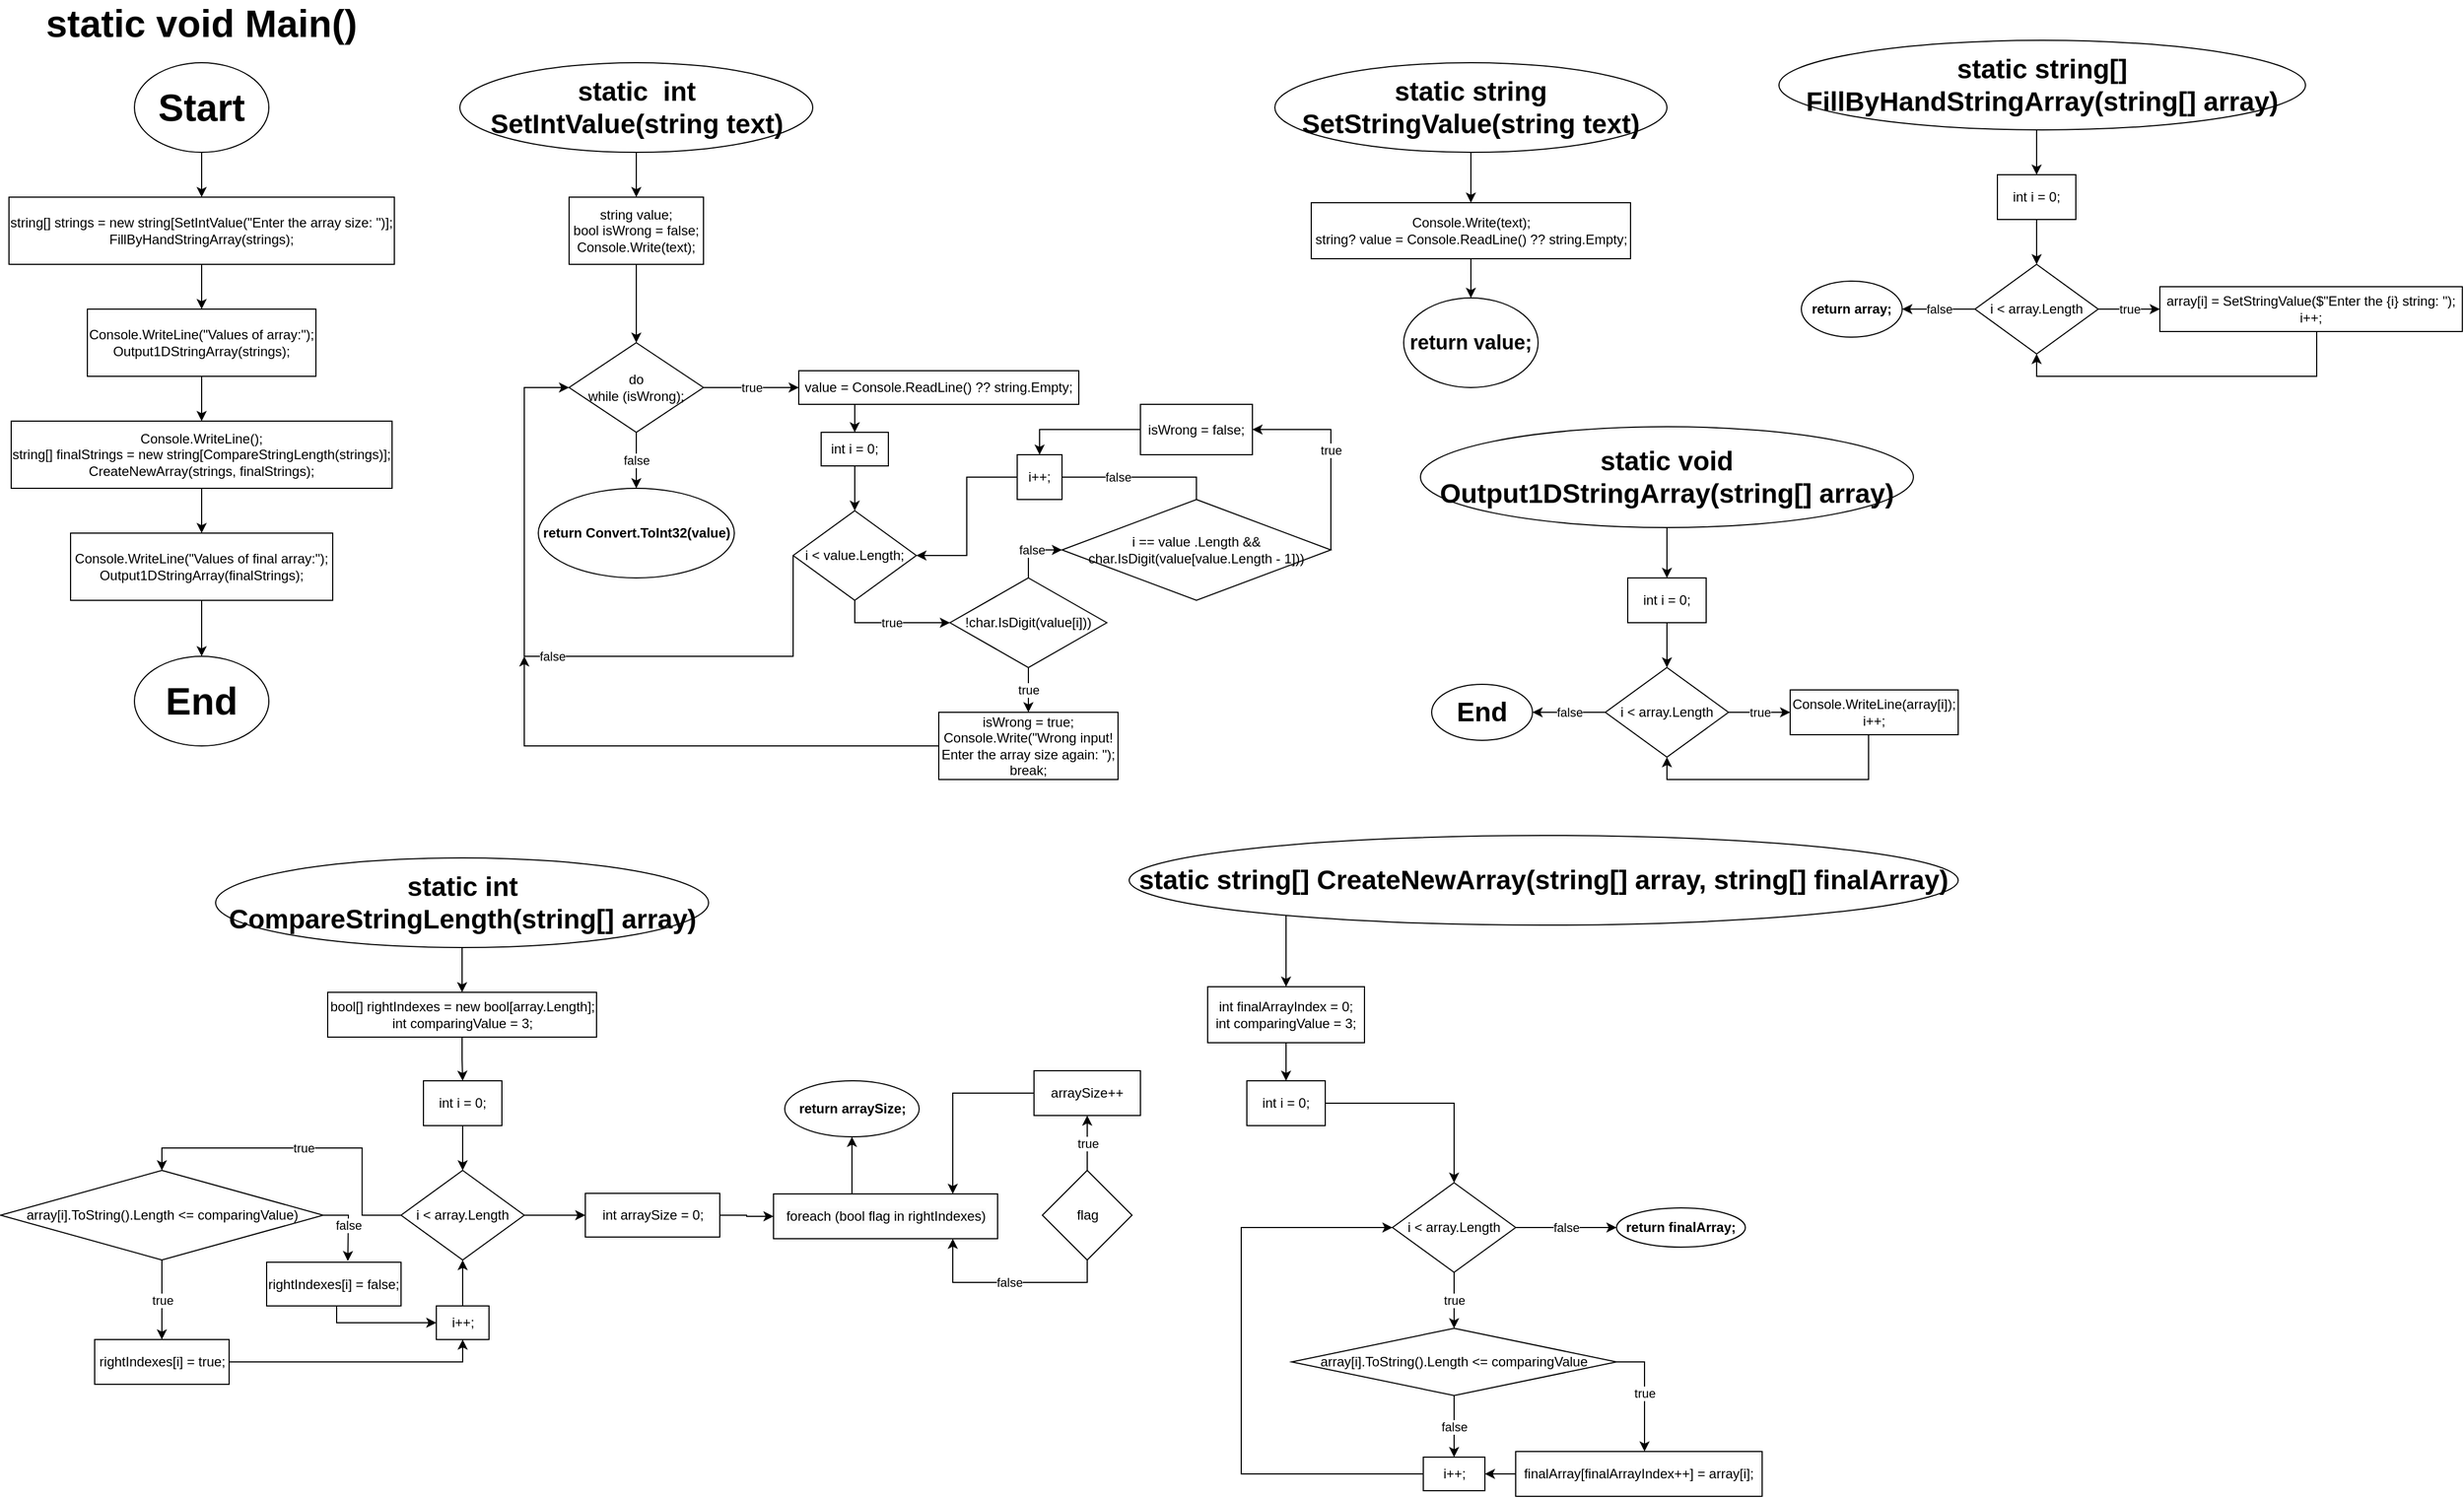 <mxfile version="21.5.0" type="device">
  <diagram name="Page-1" id="gDV8GcBE-WOlRZ-AjZRq">
    <mxGraphModel dx="780" dy="2044" grid="1" gridSize="10" guides="1" tooltips="1" connect="1" arrows="1" fold="1" page="1" pageScale="1" pageWidth="827" pageHeight="1169" math="0" shadow="0">
      <root>
        <mxCell id="0" />
        <mxCell id="1" parent="0" />
        <mxCell id="Oh4bKbvERFsYT3evitHO-1" value="&lt;font style=&quot;font-size: 34px;&quot;&gt;&lt;b&gt;End&lt;/b&gt;&lt;/font&gt;" style="ellipse;whiteSpace=wrap;html=1;" vertex="1" parent="1">
          <mxGeometry x="132" y="610" width="120" height="80" as="geometry" />
        </mxCell>
        <mxCell id="Oh4bKbvERFsYT3evitHO-8" value="" style="edgeStyle=orthogonalEdgeStyle;rounded=0;orthogonalLoop=1;jettySize=auto;html=1;" edge="1" parent="1" source="Oh4bKbvERFsYT3evitHO-2" target="Oh4bKbvERFsYT3evitHO-4">
          <mxGeometry relative="1" as="geometry" />
        </mxCell>
        <mxCell id="Oh4bKbvERFsYT3evitHO-2" value="&lt;font style=&quot;font-size: 34px;&quot;&gt;&lt;b&gt;Start&lt;/b&gt;&lt;/font&gt;" style="ellipse;whiteSpace=wrap;html=1;" vertex="1" parent="1">
          <mxGeometry x="132" y="80" width="120" height="80" as="geometry" />
        </mxCell>
        <mxCell id="Oh4bKbvERFsYT3evitHO-9" value="" style="edgeStyle=orthogonalEdgeStyle;rounded=0;orthogonalLoop=1;jettySize=auto;html=1;" edge="1" parent="1" source="Oh4bKbvERFsYT3evitHO-4" target="Oh4bKbvERFsYT3evitHO-7">
          <mxGeometry relative="1" as="geometry" />
        </mxCell>
        <mxCell id="Oh4bKbvERFsYT3evitHO-4" value="string[] strings = new string[SetIntValue(&quot;Enter the array size: &quot;)];&lt;br&gt;FillByHandStringArray(strings);" style="rounded=0;whiteSpace=wrap;html=1;" vertex="1" parent="1">
          <mxGeometry x="20" y="200" width="344" height="60" as="geometry" />
        </mxCell>
        <mxCell id="Oh4bKbvERFsYT3evitHO-12" value="" style="edgeStyle=orthogonalEdgeStyle;rounded=0;orthogonalLoop=1;jettySize=auto;html=1;" edge="1" parent="1" source="Oh4bKbvERFsYT3evitHO-5" target="Oh4bKbvERFsYT3evitHO-1">
          <mxGeometry relative="1" as="geometry" />
        </mxCell>
        <mxCell id="Oh4bKbvERFsYT3evitHO-5" value="Console.WriteLine(&quot;Values of final array:&quot;);&lt;br&gt;Output1DStringArray(finalStrings);" style="rounded=0;whiteSpace=wrap;html=1;" vertex="1" parent="1">
          <mxGeometry x="75" y="500" width="234" height="60" as="geometry" />
        </mxCell>
        <mxCell id="Oh4bKbvERFsYT3evitHO-11" value="" style="edgeStyle=orthogonalEdgeStyle;rounded=0;orthogonalLoop=1;jettySize=auto;html=1;" edge="1" parent="1" source="Oh4bKbvERFsYT3evitHO-6" target="Oh4bKbvERFsYT3evitHO-5">
          <mxGeometry relative="1" as="geometry" />
        </mxCell>
        <mxCell id="Oh4bKbvERFsYT3evitHO-6" value="Console.WriteLine();&lt;br&gt;string[] finalStrings = new string[CompareStringLength(strings)];&lt;br&gt;CreateNewArray(strings, finalStrings);" style="rounded=0;whiteSpace=wrap;html=1;" vertex="1" parent="1">
          <mxGeometry x="22" y="400" width="340" height="60" as="geometry" />
        </mxCell>
        <mxCell id="Oh4bKbvERFsYT3evitHO-10" value="" style="edgeStyle=orthogonalEdgeStyle;rounded=0;orthogonalLoop=1;jettySize=auto;html=1;" edge="1" parent="1" source="Oh4bKbvERFsYT3evitHO-7" target="Oh4bKbvERFsYT3evitHO-6">
          <mxGeometry relative="1" as="geometry" />
        </mxCell>
        <mxCell id="Oh4bKbvERFsYT3evitHO-7" value="Console.WriteLine(&quot;Values of array:&quot;);&lt;br&gt;Output1DStringArray(strings);" style="rounded=0;whiteSpace=wrap;html=1;" vertex="1" parent="1">
          <mxGeometry x="90" y="300" width="204" height="60" as="geometry" />
        </mxCell>
        <mxCell id="Oh4bKbvERFsYT3evitHO-17" value="&lt;font style=&quot;font-size: 34px;&quot;&gt;&lt;b&gt;static void Main()&lt;/b&gt;&lt;/font&gt;" style="text;html=1;strokeColor=none;fillColor=none;align=center;verticalAlign=middle;whiteSpace=wrap;rounded=0;" vertex="1" parent="1">
          <mxGeometry x="42" y="30" width="300" height="30" as="geometry" />
        </mxCell>
        <mxCell id="Oh4bKbvERFsYT3evitHO-19" value="&lt;b&gt;return Convert.ToInt32(value)&lt;/b&gt;" style="ellipse;whiteSpace=wrap;html=1;" vertex="1" parent="1">
          <mxGeometry x="492.5" y="460" width="175" height="80" as="geometry" />
        </mxCell>
        <mxCell id="Oh4bKbvERFsYT3evitHO-24" style="edgeStyle=orthogonalEdgeStyle;rounded=0;orthogonalLoop=1;jettySize=auto;html=1;" edge="1" parent="1" source="Oh4bKbvERFsYT3evitHO-20" target="Oh4bKbvERFsYT3evitHO-21">
          <mxGeometry relative="1" as="geometry">
            <Array as="points">
              <mxPoint x="580" y="170" />
              <mxPoint x="580" y="170" />
            </Array>
          </mxGeometry>
        </mxCell>
        <mxCell id="Oh4bKbvERFsYT3evitHO-20" value="&lt;b style=&quot;border-color: var(--border-color);&quot;&gt;&lt;font style=&quot;border-color: var(--border-color); font-size: 24px;&quot;&gt;static&amp;nbsp; int SetIntValue(string text)&lt;/font&gt;&lt;/b&gt;" style="ellipse;whiteSpace=wrap;html=1;" vertex="1" parent="1">
          <mxGeometry x="422.5" y="80" width="315" height="80" as="geometry" />
        </mxCell>
        <mxCell id="Oh4bKbvERFsYT3evitHO-25" value="" style="edgeStyle=orthogonalEdgeStyle;rounded=0;orthogonalLoop=1;jettySize=auto;html=1;" edge="1" parent="1" source="Oh4bKbvERFsYT3evitHO-21" target="Oh4bKbvERFsYT3evitHO-22">
          <mxGeometry relative="1" as="geometry" />
        </mxCell>
        <mxCell id="Oh4bKbvERFsYT3evitHO-21" value="string value;&lt;br&gt;bool isWrong = false;&lt;br&gt;Console.Write(text);" style="rounded=0;whiteSpace=wrap;html=1;" vertex="1" parent="1">
          <mxGeometry x="520" y="200" width="120" height="60" as="geometry" />
        </mxCell>
        <mxCell id="Oh4bKbvERFsYT3evitHO-26" value="false" style="edgeStyle=orthogonalEdgeStyle;rounded=0;orthogonalLoop=1;jettySize=auto;html=1;" edge="1" parent="1" source="Oh4bKbvERFsYT3evitHO-22" target="Oh4bKbvERFsYT3evitHO-19">
          <mxGeometry relative="1" as="geometry" />
        </mxCell>
        <mxCell id="Oh4bKbvERFsYT3evitHO-28" value="true" style="edgeStyle=orthogonalEdgeStyle;rounded=0;orthogonalLoop=1;jettySize=auto;html=1;" edge="1" parent="1" source="Oh4bKbvERFsYT3evitHO-22" target="Oh4bKbvERFsYT3evitHO-23">
          <mxGeometry relative="1" as="geometry" />
        </mxCell>
        <mxCell id="Oh4bKbvERFsYT3evitHO-22" value="do&lt;br&gt;while (isWrong);" style="rhombus;whiteSpace=wrap;html=1;" vertex="1" parent="1">
          <mxGeometry x="520" y="330" width="120" height="80" as="geometry" />
        </mxCell>
        <mxCell id="Oh4bKbvERFsYT3evitHO-33" style="edgeStyle=orthogonalEdgeStyle;rounded=0;orthogonalLoop=1;jettySize=auto;html=1;entryX=0.5;entryY=0;entryDx=0;entryDy=0;" edge="1" parent="1" source="Oh4bKbvERFsYT3evitHO-23" target="Oh4bKbvERFsYT3evitHO-32">
          <mxGeometry relative="1" as="geometry">
            <Array as="points">
              <mxPoint x="775" y="400" />
              <mxPoint x="775" y="400" />
            </Array>
          </mxGeometry>
        </mxCell>
        <mxCell id="Oh4bKbvERFsYT3evitHO-23" value="value = Console.ReadLine() ?? string.Empty;" style="rounded=0;whiteSpace=wrap;html=1;" vertex="1" parent="1">
          <mxGeometry x="725" y="355" width="250" height="30" as="geometry" />
        </mxCell>
        <mxCell id="Oh4bKbvERFsYT3evitHO-40" value="false" style="edgeStyle=orthogonalEdgeStyle;rounded=0;orthogonalLoop=1;jettySize=auto;html=1;entryX=0;entryY=0.5;entryDx=0;entryDy=0;" edge="1" parent="1" source="Oh4bKbvERFsYT3evitHO-29" target="Oh4bKbvERFsYT3evitHO-22">
          <mxGeometry relative="1" as="geometry">
            <Array as="points">
              <mxPoint x="720" y="610" />
              <mxPoint x="480" y="610" />
              <mxPoint x="480" y="370" />
            </Array>
          </mxGeometry>
        </mxCell>
        <mxCell id="Oh4bKbvERFsYT3evitHO-42" value="true" style="edgeStyle=orthogonalEdgeStyle;rounded=0;orthogonalLoop=1;jettySize=auto;html=1;exitX=0.5;exitY=1;exitDx=0;exitDy=0;" edge="1" parent="1" source="Oh4bKbvERFsYT3evitHO-29" target="Oh4bKbvERFsYT3evitHO-30">
          <mxGeometry relative="1" as="geometry" />
        </mxCell>
        <mxCell id="Oh4bKbvERFsYT3evitHO-29" value="i &amp;lt; value.Length;" style="rhombus;whiteSpace=wrap;html=1;" vertex="1" parent="1">
          <mxGeometry x="720" y="480" width="110" height="80" as="geometry" />
        </mxCell>
        <mxCell id="Oh4bKbvERFsYT3evitHO-45" value="true" style="edgeStyle=orthogonalEdgeStyle;rounded=0;orthogonalLoop=1;jettySize=auto;html=1;" edge="1" parent="1" source="Oh4bKbvERFsYT3evitHO-30" target="Oh4bKbvERFsYT3evitHO-44">
          <mxGeometry relative="1" as="geometry" />
        </mxCell>
        <mxCell id="Oh4bKbvERFsYT3evitHO-48" value="false" style="edgeStyle=orthogonalEdgeStyle;rounded=0;orthogonalLoop=1;jettySize=auto;html=1;entryX=0;entryY=0.5;entryDx=0;entryDy=0;" edge="1" parent="1" source="Oh4bKbvERFsYT3evitHO-30" target="Oh4bKbvERFsYT3evitHO-47">
          <mxGeometry relative="1" as="geometry" />
        </mxCell>
        <mxCell id="Oh4bKbvERFsYT3evitHO-30" value="!char.IsDigit(value[i]))" style="rhombus;whiteSpace=wrap;html=1;" vertex="1" parent="1">
          <mxGeometry x="860" y="540" width="140" height="80" as="geometry" />
        </mxCell>
        <mxCell id="Oh4bKbvERFsYT3evitHO-34" value="" style="edgeStyle=orthogonalEdgeStyle;rounded=0;orthogonalLoop=1;jettySize=auto;html=1;" edge="1" parent="1" source="Oh4bKbvERFsYT3evitHO-32" target="Oh4bKbvERFsYT3evitHO-29">
          <mxGeometry relative="1" as="geometry" />
        </mxCell>
        <mxCell id="Oh4bKbvERFsYT3evitHO-32" value="int i = 0;" style="rounded=0;whiteSpace=wrap;html=1;" vertex="1" parent="1">
          <mxGeometry x="745" y="410" width="60" height="30" as="geometry" />
        </mxCell>
        <mxCell id="Oh4bKbvERFsYT3evitHO-46" style="edgeStyle=orthogonalEdgeStyle;rounded=0;orthogonalLoop=1;jettySize=auto;html=1;exitX=0.5;exitY=1;exitDx=0;exitDy=0;" edge="1" parent="1" source="Oh4bKbvERFsYT3evitHO-44">
          <mxGeometry relative="1" as="geometry">
            <mxPoint x="480" y="610" as="targetPoint" />
            <Array as="points">
              <mxPoint x="970" y="690" />
              <mxPoint x="480" y="690" />
            </Array>
          </mxGeometry>
        </mxCell>
        <mxCell id="Oh4bKbvERFsYT3evitHO-44" value="isWrong = true;&lt;br&gt;Console.Write(&quot;Wrong input! Enter the array size again: &quot;);&lt;br&gt;break;" style="rounded=0;whiteSpace=wrap;html=1;" vertex="1" parent="1">
          <mxGeometry x="850" y="660" width="160" height="60" as="geometry" />
        </mxCell>
        <mxCell id="Oh4bKbvERFsYT3evitHO-54" value="false" style="edgeStyle=orthogonalEdgeStyle;rounded=0;orthogonalLoop=1;jettySize=auto;html=1;entryX=0.5;entryY=1;entryDx=0;entryDy=0;" edge="1" parent="1" source="Oh4bKbvERFsYT3evitHO-47" target="Oh4bKbvERFsYT3evitHO-52">
          <mxGeometry relative="1" as="geometry" />
        </mxCell>
        <mxCell id="Oh4bKbvERFsYT3evitHO-55" value="true" style="edgeStyle=orthogonalEdgeStyle;rounded=0;orthogonalLoop=1;jettySize=auto;html=1;entryX=1;entryY=0.5;entryDx=0;entryDy=0;" edge="1" parent="1" source="Oh4bKbvERFsYT3evitHO-47" target="Oh4bKbvERFsYT3evitHO-49">
          <mxGeometry relative="1" as="geometry">
            <Array as="points">
              <mxPoint x="1200" y="408" />
            </Array>
          </mxGeometry>
        </mxCell>
        <mxCell id="Oh4bKbvERFsYT3evitHO-47" value="i == value .Length &amp;amp;&amp;amp; char.IsDigit(value[value.Length - 1]))" style="rhombus;whiteSpace=wrap;html=1;" vertex="1" parent="1">
          <mxGeometry x="960" y="470" width="240" height="90" as="geometry" />
        </mxCell>
        <mxCell id="Oh4bKbvERFsYT3evitHO-56" style="edgeStyle=orthogonalEdgeStyle;rounded=0;orthogonalLoop=1;jettySize=auto;html=1;entryX=0.5;entryY=0;entryDx=0;entryDy=0;" edge="1" parent="1" source="Oh4bKbvERFsYT3evitHO-49" target="Oh4bKbvERFsYT3evitHO-52">
          <mxGeometry relative="1" as="geometry" />
        </mxCell>
        <mxCell id="Oh4bKbvERFsYT3evitHO-49" value="isWrong = false;" style="rounded=0;whiteSpace=wrap;html=1;" vertex="1" parent="1">
          <mxGeometry x="1030" y="385" width="100" height="45" as="geometry" />
        </mxCell>
        <mxCell id="Oh4bKbvERFsYT3evitHO-57" style="edgeStyle=orthogonalEdgeStyle;rounded=0;orthogonalLoop=1;jettySize=auto;html=1;entryX=1;entryY=0.5;entryDx=0;entryDy=0;" edge="1" parent="1" source="Oh4bKbvERFsYT3evitHO-52" target="Oh4bKbvERFsYT3evitHO-29">
          <mxGeometry relative="1" as="geometry" />
        </mxCell>
        <mxCell id="Oh4bKbvERFsYT3evitHO-52" value="i++;" style="rounded=0;whiteSpace=wrap;html=1;" vertex="1" parent="1">
          <mxGeometry x="920" y="430" width="40" height="40" as="geometry" />
        </mxCell>
        <mxCell id="Oh4bKbvERFsYT3evitHO-61" value="" style="edgeStyle=orthogonalEdgeStyle;rounded=0;orthogonalLoop=1;jettySize=auto;html=1;" edge="1" parent="1" source="Oh4bKbvERFsYT3evitHO-58" target="Oh4bKbvERFsYT3evitHO-59">
          <mxGeometry relative="1" as="geometry" />
        </mxCell>
        <mxCell id="Oh4bKbvERFsYT3evitHO-58" value="&lt;b&gt;&lt;font style=&quot;font-size: 24px;&quot;&gt;static string SetStringValue(string text)&lt;/font&gt;&lt;/b&gt;" style="ellipse;whiteSpace=wrap;html=1;" vertex="1" parent="1">
          <mxGeometry x="1150" y="80" width="350" height="80" as="geometry" />
        </mxCell>
        <mxCell id="Oh4bKbvERFsYT3evitHO-62" value="" style="edgeStyle=orthogonalEdgeStyle;rounded=0;orthogonalLoop=1;jettySize=auto;html=1;" edge="1" parent="1" source="Oh4bKbvERFsYT3evitHO-59" target="Oh4bKbvERFsYT3evitHO-60">
          <mxGeometry relative="1" as="geometry" />
        </mxCell>
        <mxCell id="Oh4bKbvERFsYT3evitHO-59" value="Console.Write(text);&lt;br&gt;string? value = Console.ReadLine() ?? string.Empty;" style="rounded=0;whiteSpace=wrap;html=1;" vertex="1" parent="1">
          <mxGeometry x="1182.5" y="205" width="285" height="50" as="geometry" />
        </mxCell>
        <mxCell id="Oh4bKbvERFsYT3evitHO-60" value="&lt;b&gt;&lt;font style=&quot;font-size: 18px;&quot;&gt;return value;&lt;/font&gt;&lt;/b&gt;" style="ellipse;whiteSpace=wrap;html=1;" vertex="1" parent="1">
          <mxGeometry x="1265" y="290" width="120" height="80" as="geometry" />
        </mxCell>
        <mxCell id="Oh4bKbvERFsYT3evitHO-66" value="" style="edgeStyle=orthogonalEdgeStyle;rounded=0;orthogonalLoop=1;jettySize=auto;html=1;" edge="1" parent="1" source="Oh4bKbvERFsYT3evitHO-63" target="Oh4bKbvERFsYT3evitHO-65">
          <mxGeometry relative="1" as="geometry" />
        </mxCell>
        <mxCell id="Oh4bKbvERFsYT3evitHO-63" value="&lt;b&gt;&lt;font style=&quot;font-size: 24px;&quot;&gt;static void Output1DStringArray(string[] array)&lt;/font&gt;&lt;/b&gt;" style="ellipse;whiteSpace=wrap;html=1;" vertex="1" parent="1">
          <mxGeometry x="1280" y="405" width="440" height="90" as="geometry" />
        </mxCell>
        <mxCell id="Oh4bKbvERFsYT3evitHO-69" value="true" style="edgeStyle=orthogonalEdgeStyle;rounded=0;orthogonalLoop=1;jettySize=auto;html=1;" edge="1" parent="1" source="Oh4bKbvERFsYT3evitHO-64" target="Oh4bKbvERFsYT3evitHO-68">
          <mxGeometry relative="1" as="geometry" />
        </mxCell>
        <mxCell id="Oh4bKbvERFsYT3evitHO-72" value="false" style="edgeStyle=orthogonalEdgeStyle;rounded=0;orthogonalLoop=1;jettySize=auto;html=1;" edge="1" parent="1" source="Oh4bKbvERFsYT3evitHO-64" target="Oh4bKbvERFsYT3evitHO-71">
          <mxGeometry relative="1" as="geometry" />
        </mxCell>
        <mxCell id="Oh4bKbvERFsYT3evitHO-64" value="i &amp;lt; array.Length" style="rhombus;whiteSpace=wrap;html=1;" vertex="1" parent="1">
          <mxGeometry x="1445" y="620" width="110" height="80" as="geometry" />
        </mxCell>
        <mxCell id="Oh4bKbvERFsYT3evitHO-67" value="" style="edgeStyle=orthogonalEdgeStyle;rounded=0;orthogonalLoop=1;jettySize=auto;html=1;" edge="1" parent="1" source="Oh4bKbvERFsYT3evitHO-65" target="Oh4bKbvERFsYT3evitHO-64">
          <mxGeometry relative="1" as="geometry" />
        </mxCell>
        <mxCell id="Oh4bKbvERFsYT3evitHO-65" value="int i = 0;" style="rounded=0;whiteSpace=wrap;html=1;" vertex="1" parent="1">
          <mxGeometry x="1465" y="540" width="70" height="40" as="geometry" />
        </mxCell>
        <mxCell id="Oh4bKbvERFsYT3evitHO-70" style="edgeStyle=orthogonalEdgeStyle;rounded=0;orthogonalLoop=1;jettySize=auto;html=1;entryX=0.5;entryY=1;entryDx=0;entryDy=0;" edge="1" parent="1" source="Oh4bKbvERFsYT3evitHO-68" target="Oh4bKbvERFsYT3evitHO-64">
          <mxGeometry relative="1" as="geometry">
            <Array as="points">
              <mxPoint x="1680" y="720" />
              <mxPoint x="1500" y="720" />
            </Array>
          </mxGeometry>
        </mxCell>
        <mxCell id="Oh4bKbvERFsYT3evitHO-68" value="Console.WriteLine(array[i]);&lt;br&gt;i++;" style="rounded=0;whiteSpace=wrap;html=1;" vertex="1" parent="1">
          <mxGeometry x="1610" y="640" width="150" height="40" as="geometry" />
        </mxCell>
        <mxCell id="Oh4bKbvERFsYT3evitHO-71" value="&lt;font style=&quot;font-size: 24px;&quot;&gt;&lt;b&gt;End&lt;/b&gt;&lt;/font&gt;" style="ellipse;whiteSpace=wrap;html=1;" vertex="1" parent="1">
          <mxGeometry x="1290" y="635" width="90" height="50" as="geometry" />
        </mxCell>
        <mxCell id="Oh4bKbvERFsYT3evitHO-82" value="" style="edgeStyle=orthogonalEdgeStyle;rounded=0;orthogonalLoop=1;jettySize=auto;html=1;" edge="1" parent="1" source="Oh4bKbvERFsYT3evitHO-73" target="Oh4bKbvERFsYT3evitHO-78">
          <mxGeometry relative="1" as="geometry">
            <Array as="points">
              <mxPoint x="1830" y="150" />
              <mxPoint x="1830" y="150" />
            </Array>
          </mxGeometry>
        </mxCell>
        <mxCell id="Oh4bKbvERFsYT3evitHO-73" value="&lt;b&gt;&lt;font style=&quot;font-size: 24px;&quot;&gt;static string[] FillByHandStringArray(string[] array)&lt;/font&gt;&lt;/b&gt;" style="ellipse;whiteSpace=wrap;html=1;" vertex="1" parent="1">
          <mxGeometry x="1600" y="60" width="470" height="80" as="geometry" />
        </mxCell>
        <mxCell id="Oh4bKbvERFsYT3evitHO-74" value="true" style="edgeStyle=orthogonalEdgeStyle;rounded=0;orthogonalLoop=1;jettySize=auto;html=1;" edge="1" parent="1" source="Oh4bKbvERFsYT3evitHO-76" target="Oh4bKbvERFsYT3evitHO-80">
          <mxGeometry relative="1" as="geometry" />
        </mxCell>
        <mxCell id="Oh4bKbvERFsYT3evitHO-75" value="false" style="edgeStyle=orthogonalEdgeStyle;rounded=0;orthogonalLoop=1;jettySize=auto;html=1;" edge="1" parent="1" source="Oh4bKbvERFsYT3evitHO-76" target="Oh4bKbvERFsYT3evitHO-81">
          <mxGeometry relative="1" as="geometry" />
        </mxCell>
        <mxCell id="Oh4bKbvERFsYT3evitHO-76" value="i &amp;lt; array.Length" style="rhombus;whiteSpace=wrap;html=1;" vertex="1" parent="1">
          <mxGeometry x="1775" y="260" width="110" height="80" as="geometry" />
        </mxCell>
        <mxCell id="Oh4bKbvERFsYT3evitHO-77" value="" style="edgeStyle=orthogonalEdgeStyle;rounded=0;orthogonalLoop=1;jettySize=auto;html=1;" edge="1" parent="1" source="Oh4bKbvERFsYT3evitHO-78" target="Oh4bKbvERFsYT3evitHO-76">
          <mxGeometry relative="1" as="geometry" />
        </mxCell>
        <mxCell id="Oh4bKbvERFsYT3evitHO-78" value="int i = 0;" style="rounded=0;whiteSpace=wrap;html=1;" vertex="1" parent="1">
          <mxGeometry x="1795" y="180" width="70" height="40" as="geometry" />
        </mxCell>
        <mxCell id="Oh4bKbvERFsYT3evitHO-79" style="edgeStyle=orthogonalEdgeStyle;rounded=0;orthogonalLoop=1;jettySize=auto;html=1;entryX=0.5;entryY=1;entryDx=0;entryDy=0;" edge="1" parent="1" source="Oh4bKbvERFsYT3evitHO-80" target="Oh4bKbvERFsYT3evitHO-76">
          <mxGeometry relative="1" as="geometry">
            <Array as="points">
              <mxPoint x="2080" y="360" />
              <mxPoint x="1830" y="360" />
            </Array>
          </mxGeometry>
        </mxCell>
        <mxCell id="Oh4bKbvERFsYT3evitHO-80" value="array[i] = SetStringValue($&quot;Enter the {i} string: &quot;);&lt;br&gt;i++;" style="rounded=0;whiteSpace=wrap;html=1;" vertex="1" parent="1">
          <mxGeometry x="1940" y="280" width="270" height="40" as="geometry" />
        </mxCell>
        <mxCell id="Oh4bKbvERFsYT3evitHO-81" value="&lt;font size=&quot;1&quot; style=&quot;&quot;&gt;&lt;b style=&quot;font-size: 12px;&quot;&gt;return array;&lt;/b&gt;&lt;/font&gt;" style="ellipse;whiteSpace=wrap;html=1;" vertex="1" parent="1">
          <mxGeometry x="1620" y="275" width="90" height="50" as="geometry" />
        </mxCell>
        <mxCell id="Oh4bKbvERFsYT3evitHO-85" value="" style="edgeStyle=orthogonalEdgeStyle;rounded=0;orthogonalLoop=1;jettySize=auto;html=1;" edge="1" parent="1" source="Oh4bKbvERFsYT3evitHO-83" target="Oh4bKbvERFsYT3evitHO-84">
          <mxGeometry relative="1" as="geometry" />
        </mxCell>
        <mxCell id="Oh4bKbvERFsYT3evitHO-83" value="&lt;b&gt;&lt;font style=&quot;font-size: 24px;&quot;&gt;static int CompareStringLength(string[] array)&lt;/font&gt;&lt;/b&gt;" style="ellipse;whiteSpace=wrap;html=1;" vertex="1" parent="1">
          <mxGeometry x="204.5" y="790" width="440" height="80" as="geometry" />
        </mxCell>
        <mxCell id="Oh4bKbvERFsYT3evitHO-109" value="" style="edgeStyle=orthogonalEdgeStyle;rounded=0;orthogonalLoop=1;jettySize=auto;html=1;" edge="1" parent="1" source="Oh4bKbvERFsYT3evitHO-84" target="Oh4bKbvERFsYT3evitHO-92">
          <mxGeometry relative="1" as="geometry" />
        </mxCell>
        <mxCell id="Oh4bKbvERFsYT3evitHO-84" value="bool[] rightIndexes = new bool[array.Length];&lt;br&gt;int comparingValue = 3;" style="rounded=0;whiteSpace=wrap;html=1;" vertex="1" parent="1">
          <mxGeometry x="304.5" y="910" width="240" height="40" as="geometry" />
        </mxCell>
        <mxCell id="Oh4bKbvERFsYT3evitHO-98" value="true" style="edgeStyle=orthogonalEdgeStyle;rounded=0;orthogonalLoop=1;jettySize=auto;html=1;entryX=0.5;entryY=0;entryDx=0;entryDy=0;" edge="1" parent="1" source="Oh4bKbvERFsYT3evitHO-90" target="Oh4bKbvERFsYT3evitHO-97">
          <mxGeometry relative="1" as="geometry" />
        </mxCell>
        <mxCell id="Oh4bKbvERFsYT3evitHO-108" value="" style="edgeStyle=orthogonalEdgeStyle;rounded=0;orthogonalLoop=1;jettySize=auto;html=1;" edge="1" parent="1" source="Oh4bKbvERFsYT3evitHO-90" target="Oh4bKbvERFsYT3evitHO-107">
          <mxGeometry relative="1" as="geometry" />
        </mxCell>
        <mxCell id="Oh4bKbvERFsYT3evitHO-90" value="i &amp;lt; array.Length" style="rhombus;whiteSpace=wrap;html=1;" vertex="1" parent="1">
          <mxGeometry x="370" y="1069" width="110" height="80" as="geometry" />
        </mxCell>
        <mxCell id="Oh4bKbvERFsYT3evitHO-91" value="" style="edgeStyle=orthogonalEdgeStyle;rounded=0;orthogonalLoop=1;jettySize=auto;html=1;" edge="1" parent="1" source="Oh4bKbvERFsYT3evitHO-92" target="Oh4bKbvERFsYT3evitHO-90">
          <mxGeometry relative="1" as="geometry" />
        </mxCell>
        <mxCell id="Oh4bKbvERFsYT3evitHO-92" value="int i = 0;" style="rounded=0;whiteSpace=wrap;html=1;" vertex="1" parent="1">
          <mxGeometry x="390" y="989" width="70" height="40" as="geometry" />
        </mxCell>
        <mxCell id="Oh4bKbvERFsYT3evitHO-100" value="true" style="edgeStyle=orthogonalEdgeStyle;rounded=0;orthogonalLoop=1;jettySize=auto;html=1;" edge="1" parent="1" source="Oh4bKbvERFsYT3evitHO-97" target="Oh4bKbvERFsYT3evitHO-99">
          <mxGeometry relative="1" as="geometry" />
        </mxCell>
        <mxCell id="Oh4bKbvERFsYT3evitHO-104" value="false" style="edgeStyle=orthogonalEdgeStyle;rounded=0;orthogonalLoop=1;jettySize=auto;html=1;" edge="1" parent="1" source="Oh4bKbvERFsYT3evitHO-97">
          <mxGeometry relative="1" as="geometry">
            <mxPoint x="322.5" y="1150" as="targetPoint" />
          </mxGeometry>
        </mxCell>
        <mxCell id="Oh4bKbvERFsYT3evitHO-97" value="array[i].ToString().Length &amp;lt;= comparingValue)" style="rhombus;whiteSpace=wrap;html=1;" vertex="1" parent="1">
          <mxGeometry x="12.5" y="1069" width="288" height="80" as="geometry" />
        </mxCell>
        <mxCell id="Oh4bKbvERFsYT3evitHO-106" style="edgeStyle=orthogonalEdgeStyle;rounded=0;orthogonalLoop=1;jettySize=auto;html=1;entryX=0.5;entryY=1;entryDx=0;entryDy=0;" edge="1" parent="1" source="Oh4bKbvERFsYT3evitHO-99" target="Oh4bKbvERFsYT3evitHO-101">
          <mxGeometry relative="1" as="geometry" />
        </mxCell>
        <mxCell id="Oh4bKbvERFsYT3evitHO-99" value="rightIndexes[i] = true;" style="rounded=0;whiteSpace=wrap;html=1;" vertex="1" parent="1">
          <mxGeometry x="96.5" y="1220" width="120" height="40" as="geometry" />
        </mxCell>
        <mxCell id="Oh4bKbvERFsYT3evitHO-102" value="" style="edgeStyle=orthogonalEdgeStyle;rounded=0;orthogonalLoop=1;jettySize=auto;html=1;" edge="1" parent="1" source="Oh4bKbvERFsYT3evitHO-101" target="Oh4bKbvERFsYT3evitHO-90">
          <mxGeometry relative="1" as="geometry" />
        </mxCell>
        <mxCell id="Oh4bKbvERFsYT3evitHO-101" value="i++;" style="rounded=0;whiteSpace=wrap;html=1;" vertex="1" parent="1">
          <mxGeometry x="401.5" y="1190" width="47" height="30" as="geometry" />
        </mxCell>
        <mxCell id="Oh4bKbvERFsYT3evitHO-105" style="edgeStyle=orthogonalEdgeStyle;rounded=0;orthogonalLoop=1;jettySize=auto;html=1;" edge="1" parent="1" source="Oh4bKbvERFsYT3evitHO-103" target="Oh4bKbvERFsYT3evitHO-101">
          <mxGeometry relative="1" as="geometry">
            <Array as="points">
              <mxPoint x="312.5" y="1205" />
            </Array>
          </mxGeometry>
        </mxCell>
        <mxCell id="Oh4bKbvERFsYT3evitHO-103" value="rightIndexes[i] = false;" style="rounded=0;whiteSpace=wrap;html=1;" vertex="1" parent="1">
          <mxGeometry x="250" y="1151" width="120" height="39" as="geometry" />
        </mxCell>
        <mxCell id="Oh4bKbvERFsYT3evitHO-114" value="" style="edgeStyle=orthogonalEdgeStyle;rounded=0;orthogonalLoop=1;jettySize=auto;html=1;" edge="1" parent="1" source="Oh4bKbvERFsYT3evitHO-107" target="Oh4bKbvERFsYT3evitHO-113">
          <mxGeometry relative="1" as="geometry" />
        </mxCell>
        <mxCell id="Oh4bKbvERFsYT3evitHO-107" value="int arraySize = 0;" style="rounded=0;whiteSpace=wrap;html=1;" vertex="1" parent="1">
          <mxGeometry x="534.5" y="1089.5" width="120" height="39" as="geometry" />
        </mxCell>
        <mxCell id="Oh4bKbvERFsYT3evitHO-122" style="edgeStyle=orthogonalEdgeStyle;rounded=0;orthogonalLoop=1;jettySize=auto;html=1;entryX=0.5;entryY=1;entryDx=0;entryDy=0;" edge="1" parent="1" source="Oh4bKbvERFsYT3evitHO-113" target="Oh4bKbvERFsYT3evitHO-121">
          <mxGeometry relative="1" as="geometry">
            <Array as="points">
              <mxPoint x="772.5" y="1080" />
              <mxPoint x="772.5" y="1080" />
            </Array>
          </mxGeometry>
        </mxCell>
        <mxCell id="Oh4bKbvERFsYT3evitHO-113" value="&lt;span style=&quot;color: rgb(0, 0, 0); font-family: Helvetica; font-size: 12px; font-style: normal; font-variant-ligatures: normal; font-variant-caps: normal; font-weight: 400; letter-spacing: normal; orphans: 2; text-align: center; text-indent: 0px; text-transform: none; widows: 2; word-spacing: 0px; -webkit-text-stroke-width: 0px; background-color: rgb(251, 251, 251); text-decoration-thickness: initial; text-decoration-style: initial; text-decoration-color: initial; float: none; display: inline !important;&quot;&gt;foreach (bool flag in rightIndexes)&lt;/span&gt;" style="rounded=0;whiteSpace=wrap;html=1;" vertex="1" parent="1">
          <mxGeometry x="702.5" y="1090" width="200" height="40" as="geometry" />
        </mxCell>
        <mxCell id="Oh4bKbvERFsYT3evitHO-117" value="true" style="edgeStyle=orthogonalEdgeStyle;rounded=0;orthogonalLoop=1;jettySize=auto;html=1;" edge="1" parent="1" source="Oh4bKbvERFsYT3evitHO-115" target="Oh4bKbvERFsYT3evitHO-116">
          <mxGeometry relative="1" as="geometry" />
        </mxCell>
        <mxCell id="Oh4bKbvERFsYT3evitHO-118" value="false" style="edgeStyle=orthogonalEdgeStyle;rounded=0;orthogonalLoop=1;jettySize=auto;html=1;entryX=0.8;entryY=1;entryDx=0;entryDy=0;entryPerimeter=0;" edge="1" parent="1" source="Oh4bKbvERFsYT3evitHO-115" target="Oh4bKbvERFsYT3evitHO-113">
          <mxGeometry relative="1" as="geometry">
            <mxPoint x="842.5" y="1180" as="targetPoint" />
            <Array as="points">
              <mxPoint x="982.5" y="1169" />
              <mxPoint x="862.5" y="1169" />
            </Array>
          </mxGeometry>
        </mxCell>
        <mxCell id="Oh4bKbvERFsYT3evitHO-115" value="flag" style="rhombus;whiteSpace=wrap;html=1;" vertex="1" parent="1">
          <mxGeometry x="942.5" y="1069" width="80" height="80" as="geometry" />
        </mxCell>
        <mxCell id="Oh4bKbvERFsYT3evitHO-120" style="edgeStyle=orthogonalEdgeStyle;rounded=0;orthogonalLoop=1;jettySize=auto;html=1;" edge="1" parent="1" source="Oh4bKbvERFsYT3evitHO-116" target="Oh4bKbvERFsYT3evitHO-113">
          <mxGeometry relative="1" as="geometry">
            <Array as="points">
              <mxPoint x="862.5" y="1000" />
            </Array>
          </mxGeometry>
        </mxCell>
        <mxCell id="Oh4bKbvERFsYT3evitHO-116" value="arraySize++" style="rounded=0;whiteSpace=wrap;html=1;" vertex="1" parent="1">
          <mxGeometry x="935" y="980" width="95" height="40" as="geometry" />
        </mxCell>
        <mxCell id="Oh4bKbvERFsYT3evitHO-121" value="&lt;b&gt;return arraySize;&lt;/b&gt;" style="ellipse;whiteSpace=wrap;html=1;" vertex="1" parent="1">
          <mxGeometry x="712.5" y="989" width="120" height="50" as="geometry" />
        </mxCell>
        <mxCell id="Oh4bKbvERFsYT3evitHO-125" style="edgeStyle=orthogonalEdgeStyle;rounded=0;orthogonalLoop=1;jettySize=auto;html=1;entryX=0.5;entryY=0;entryDx=0;entryDy=0;" edge="1" parent="1" source="Oh4bKbvERFsYT3evitHO-123" target="Oh4bKbvERFsYT3evitHO-124">
          <mxGeometry relative="1" as="geometry">
            <Array as="points">
              <mxPoint x="1160" y="878" />
              <mxPoint x="1160" y="878" />
            </Array>
          </mxGeometry>
        </mxCell>
        <mxCell id="Oh4bKbvERFsYT3evitHO-123" value="&lt;b&gt;&lt;font style=&quot;font-size: 24px;&quot;&gt;static string[] CreateNewArray(string[] array, string[] finalArray)&lt;/font&gt;&lt;/b&gt;" style="ellipse;whiteSpace=wrap;html=1;" vertex="1" parent="1">
          <mxGeometry x="1020" y="770" width="740" height="80" as="geometry" />
        </mxCell>
        <mxCell id="Oh4bKbvERFsYT3evitHO-135" value="" style="edgeStyle=orthogonalEdgeStyle;rounded=0;orthogonalLoop=1;jettySize=auto;html=1;" edge="1" parent="1" source="Oh4bKbvERFsYT3evitHO-124" target="Oh4bKbvERFsYT3evitHO-131">
          <mxGeometry relative="1" as="geometry" />
        </mxCell>
        <mxCell id="Oh4bKbvERFsYT3evitHO-124" value="int finalArrayIndex = 0;&lt;br&gt;int comparingValue = 3;" style="rounded=0;whiteSpace=wrap;html=1;" vertex="1" parent="1">
          <mxGeometry x="1090" y="905" width="140" height="50" as="geometry" />
        </mxCell>
        <mxCell id="Oh4bKbvERFsYT3evitHO-128" value="false" style="edgeStyle=orthogonalEdgeStyle;rounded=0;orthogonalLoop=1;jettySize=auto;html=1;" edge="1" parent="1" source="Oh4bKbvERFsYT3evitHO-129" target="Oh4bKbvERFsYT3evitHO-134">
          <mxGeometry relative="1" as="geometry" />
        </mxCell>
        <mxCell id="Oh4bKbvERFsYT3evitHO-137" value="true" style="edgeStyle=orthogonalEdgeStyle;rounded=0;orthogonalLoop=1;jettySize=auto;html=1;" edge="1" parent="1" source="Oh4bKbvERFsYT3evitHO-129" target="Oh4bKbvERFsYT3evitHO-136">
          <mxGeometry relative="1" as="geometry" />
        </mxCell>
        <mxCell id="Oh4bKbvERFsYT3evitHO-129" value="i &amp;lt; array.Length" style="rhombus;whiteSpace=wrap;html=1;" vertex="1" parent="1">
          <mxGeometry x="1255" y="1080" width="110" height="80" as="geometry" />
        </mxCell>
        <mxCell id="Oh4bKbvERFsYT3evitHO-130" value="" style="edgeStyle=orthogonalEdgeStyle;rounded=0;orthogonalLoop=1;jettySize=auto;html=1;" edge="1" parent="1" source="Oh4bKbvERFsYT3evitHO-131" target="Oh4bKbvERFsYT3evitHO-129">
          <mxGeometry relative="1" as="geometry" />
        </mxCell>
        <mxCell id="Oh4bKbvERFsYT3evitHO-131" value="int i = 0;" style="rounded=0;whiteSpace=wrap;html=1;" vertex="1" parent="1">
          <mxGeometry x="1125" y="989" width="70" height="40" as="geometry" />
        </mxCell>
        <mxCell id="Oh4bKbvERFsYT3evitHO-134" value="&lt;font size=&quot;1&quot; style=&quot;&quot;&gt;&lt;b style=&quot;font-size: 12px;&quot;&gt;return finalArray;&lt;/b&gt;&lt;/font&gt;" style="ellipse;whiteSpace=wrap;html=1;" vertex="1" parent="1">
          <mxGeometry x="1455" y="1102.5" width="115" height="35" as="geometry" />
        </mxCell>
        <mxCell id="Oh4bKbvERFsYT3evitHO-139" value="true" style="edgeStyle=orthogonalEdgeStyle;rounded=0;orthogonalLoop=1;jettySize=auto;html=1;" edge="1" parent="1" source="Oh4bKbvERFsYT3evitHO-136" target="Oh4bKbvERFsYT3evitHO-138">
          <mxGeometry relative="1" as="geometry">
            <Array as="points">
              <mxPoint x="1480" y="1240" />
            </Array>
          </mxGeometry>
        </mxCell>
        <mxCell id="Oh4bKbvERFsYT3evitHO-141" value="false" style="edgeStyle=orthogonalEdgeStyle;rounded=0;orthogonalLoop=1;jettySize=auto;html=1;" edge="1" parent="1" source="Oh4bKbvERFsYT3evitHO-136" target="Oh4bKbvERFsYT3evitHO-140">
          <mxGeometry relative="1" as="geometry" />
        </mxCell>
        <mxCell id="Oh4bKbvERFsYT3evitHO-136" value="array[i].ToString().Length &amp;lt;= comparingValue" style="rhombus;whiteSpace=wrap;html=1;" vertex="1" parent="1">
          <mxGeometry x="1165" y="1210" width="290" height="60" as="geometry" />
        </mxCell>
        <mxCell id="Oh4bKbvERFsYT3evitHO-142" value="" style="edgeStyle=orthogonalEdgeStyle;rounded=0;orthogonalLoop=1;jettySize=auto;html=1;" edge="1" parent="1" source="Oh4bKbvERFsYT3evitHO-138" target="Oh4bKbvERFsYT3evitHO-140">
          <mxGeometry relative="1" as="geometry" />
        </mxCell>
        <mxCell id="Oh4bKbvERFsYT3evitHO-138" value="finalArray[finalArrayIndex++] = array[i];" style="rounded=0;whiteSpace=wrap;html=1;" vertex="1" parent="1">
          <mxGeometry x="1365" y="1320" width="220" height="40" as="geometry" />
        </mxCell>
        <mxCell id="Oh4bKbvERFsYT3evitHO-143" style="edgeStyle=orthogonalEdgeStyle;rounded=0;orthogonalLoop=1;jettySize=auto;html=1;entryX=0;entryY=0.5;entryDx=0;entryDy=0;" edge="1" parent="1" source="Oh4bKbvERFsYT3evitHO-140" target="Oh4bKbvERFsYT3evitHO-129">
          <mxGeometry relative="1" as="geometry">
            <Array as="points">
              <mxPoint x="1120" y="1340" />
              <mxPoint x="1120" y="1120" />
            </Array>
          </mxGeometry>
        </mxCell>
        <mxCell id="Oh4bKbvERFsYT3evitHO-140" value="i++;" style="rounded=0;whiteSpace=wrap;html=1;" vertex="1" parent="1">
          <mxGeometry x="1282.5" y="1325" width="55" height="30" as="geometry" />
        </mxCell>
      </root>
    </mxGraphModel>
  </diagram>
</mxfile>
